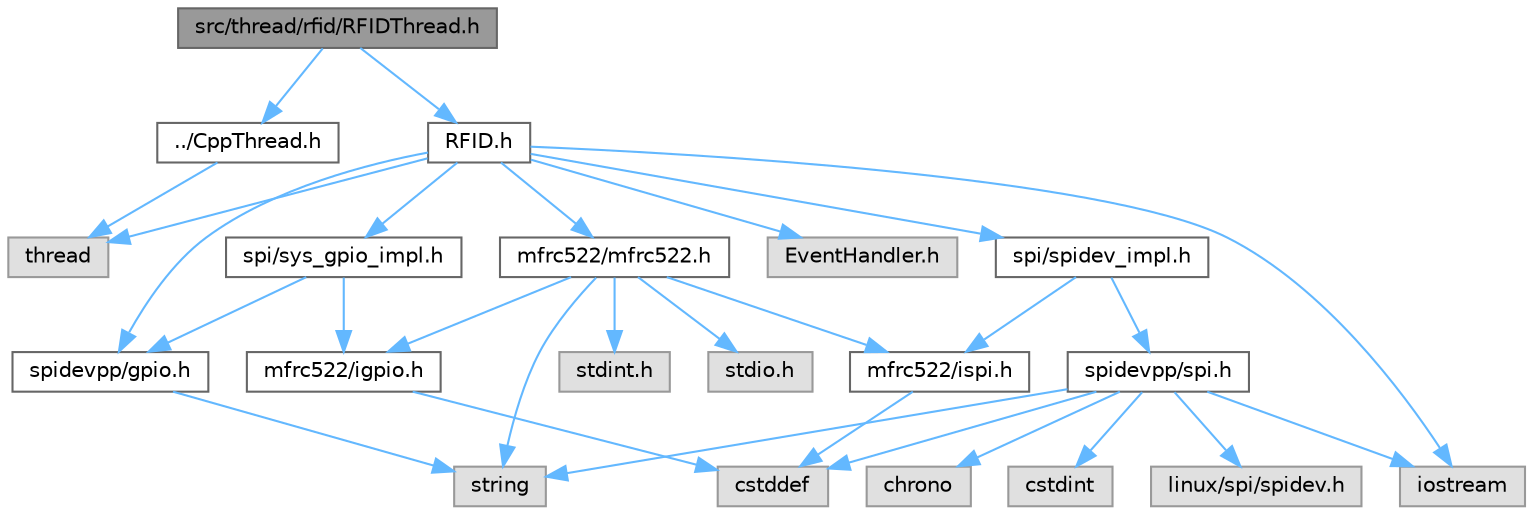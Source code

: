 digraph "src/thread/rfid/RFIDThread.h"
{
 // LATEX_PDF_SIZE
  bgcolor="transparent";
  edge [fontname=Helvetica,fontsize=10,labelfontname=Helvetica,labelfontsize=10];
  node [fontname=Helvetica,fontsize=10,shape=box,height=0.2,width=0.4];
  Node1 [label="src/thread/rfid/RFIDThread.h",height=0.2,width=0.4,color="gray40", fillcolor="grey60", style="filled", fontcolor="black",tooltip=" "];
  Node1 -> Node2 [color="steelblue1",style="solid"];
  Node2 [label="../CppThread.h",height=0.2,width=0.4,color="grey40", fillcolor="white", style="filled",URL="$_cpp_thread_8h.html",tooltip=" "];
  Node2 -> Node3 [color="steelblue1",style="solid"];
  Node3 [label="thread",height=0.2,width=0.4,color="grey60", fillcolor="#E0E0E0", style="filled",tooltip=" "];
  Node1 -> Node4 [color="steelblue1",style="solid"];
  Node4 [label="RFID.h",height=0.2,width=0.4,color="grey40", fillcolor="white", style="filled",URL="$_r_f_i_d_8h.html",tooltip=" "];
  Node4 -> Node5 [color="steelblue1",style="solid"];
  Node5 [label="EventHandler.h",height=0.2,width=0.4,color="grey60", fillcolor="#E0E0E0", style="filled",tooltip=" "];
  Node4 -> Node6 [color="steelblue1",style="solid"];
  Node6 [label="spi/spidev_impl.h",height=0.2,width=0.4,color="grey40", fillcolor="white", style="filled",URL="$spidev__impl_8h.html",tooltip=" "];
  Node6 -> Node7 [color="steelblue1",style="solid"];
  Node7 [label="mfrc522/ispi.h",height=0.2,width=0.4,color="grey40", fillcolor="white", style="filled",URL="$dependencies_2mfrc522_2ispi_8h.html",tooltip=" "];
  Node7 -> Node8 [color="steelblue1",style="solid"];
  Node8 [label="cstddef",height=0.2,width=0.4,color="grey60", fillcolor="#E0E0E0", style="filled",tooltip=" "];
  Node6 -> Node9 [color="steelblue1",style="solid"];
  Node9 [label="spidevpp/spi.h",height=0.2,width=0.4,color="grey40", fillcolor="white", style="filled",URL="$spi_8h.html",tooltip=" "];
  Node9 -> Node10 [color="steelblue1",style="solid"];
  Node10 [label="linux/spi/spidev.h",height=0.2,width=0.4,color="grey60", fillcolor="#E0E0E0", style="filled",tooltip=" "];
  Node9 -> Node11 [color="steelblue1",style="solid"];
  Node11 [label="chrono",height=0.2,width=0.4,color="grey60", fillcolor="#E0E0E0", style="filled",tooltip=" "];
  Node9 -> Node12 [color="steelblue1",style="solid"];
  Node12 [label="string",height=0.2,width=0.4,color="grey60", fillcolor="#E0E0E0", style="filled",tooltip=" "];
  Node9 -> Node13 [color="steelblue1",style="solid"];
  Node13 [label="cstdint",height=0.2,width=0.4,color="grey60", fillcolor="#E0E0E0", style="filled",tooltip=" "];
  Node9 -> Node8 [color="steelblue1",style="solid"];
  Node9 -> Node14 [color="steelblue1",style="solid"];
  Node14 [label="iostream",height=0.2,width=0.4,color="grey60", fillcolor="#E0E0E0", style="filled",tooltip=" "];
  Node4 -> Node15 [color="steelblue1",style="solid"];
  Node15 [label="spi/sys_gpio_impl.h",height=0.2,width=0.4,color="grey40", fillcolor="white", style="filled",URL="$sys__gpio__impl_8h.html",tooltip=" "];
  Node15 -> Node16 [color="steelblue1",style="solid"];
  Node16 [label="mfrc522/igpio.h",height=0.2,width=0.4,color="grey40", fillcolor="white", style="filled",URL="$dependencies_2mfrc522_2igpio_8h.html",tooltip=" "];
  Node16 -> Node8 [color="steelblue1",style="solid"];
  Node15 -> Node17 [color="steelblue1",style="solid"];
  Node17 [label="spidevpp/gpio.h",height=0.2,width=0.4,color="grey40", fillcolor="white", style="filled",URL="$gpio_8h.html",tooltip=" "];
  Node17 -> Node12 [color="steelblue1",style="solid"];
  Node4 -> Node18 [color="steelblue1",style="solid"];
  Node18 [label="mfrc522/mfrc522.h",height=0.2,width=0.4,color="grey40", fillcolor="white", style="filled",URL="$dependencies_2mfrc522_2mfrc522_8h.html",tooltip=" "];
  Node18 -> Node7 [color="steelblue1",style="solid"];
  Node18 -> Node16 [color="steelblue1",style="solid"];
  Node18 -> Node19 [color="steelblue1",style="solid"];
  Node19 [label="stdint.h",height=0.2,width=0.4,color="grey60", fillcolor="#E0E0E0", style="filled",tooltip=" "];
  Node18 -> Node20 [color="steelblue1",style="solid"];
  Node20 [label="stdio.h",height=0.2,width=0.4,color="grey60", fillcolor="#E0E0E0", style="filled",tooltip=" "];
  Node18 -> Node12 [color="steelblue1",style="solid"];
  Node4 -> Node17 [color="steelblue1",style="solid"];
  Node4 -> Node14 [color="steelblue1",style="solid"];
  Node4 -> Node3 [color="steelblue1",style="solid"];
}
